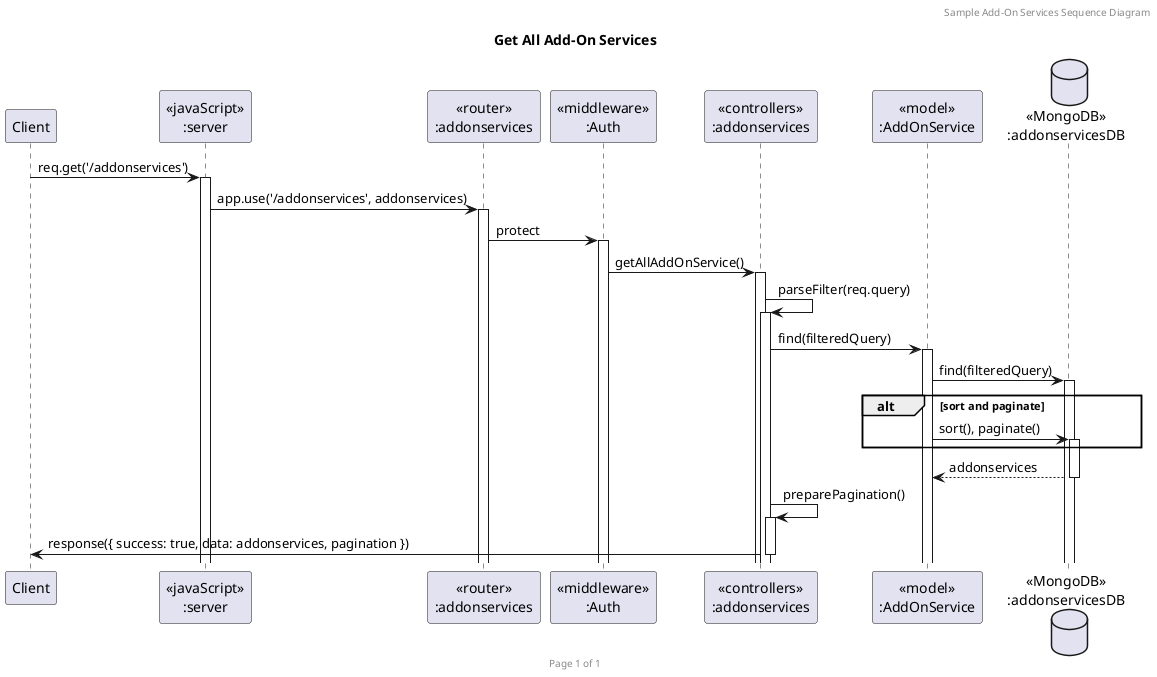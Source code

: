 @startuml Get All Add-On Services

header Sample Add-On Services Sequence Diagram
footer Page %page% of %lastpage%
title "Get All Add-On Services"

participant "Client" as client
participant "<<javaScript>>\n:server" as server
participant "<<router>>\n:addonservices" as routerAddOnServices
participant "<<middleware>>\n:Auth" as AuthMiddleware
participant "<<controllers>>\n:addonservices" as controllersAddOnServices
participant "<<model>>\n:AddOnService" as modelAddOnService
database "<<MongoDB>>\n:addonservicesDB" as AddOnServicesDatabase

client->server ++: req.get('/addonservices')
server->routerAddOnServices ++: app.use('/addonservices', addonservices)
routerAddOnServices -> AuthMiddleware ++: protect
AuthMiddleware -> controllersAddOnServices ++: getAllAddOnService()

controllersAddOnServices -> controllersAddOnServices ++: parseFilter(req.query)
controllersAddOnServices -> modelAddOnService ++: find(filteredQuery)
modelAddOnService -> AddOnServicesDatabase ++: find(filteredQuery)
alt sort and paginate
    modelAddOnService -> AddOnServicesDatabase ++: sort(), paginate()
end
AddOnServicesDatabase --> modelAddOnService --: addonservices
controllersAddOnServices -> controllersAddOnServices ++: preparePagination()
controllersAddOnServices->client --: response({ success: true, data: addonservices, pagination })

@enduml
